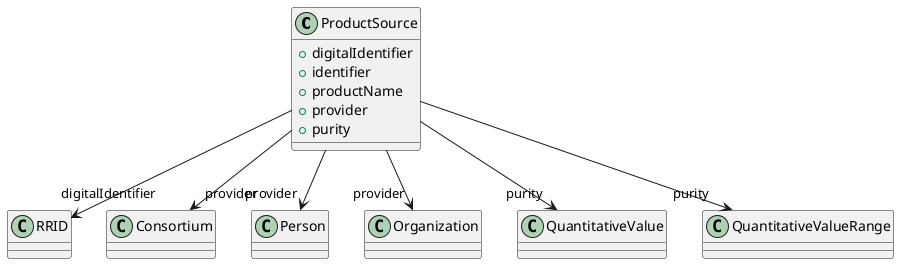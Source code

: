 @startuml
class ProductSource {
+digitalIdentifier
+identifier
+productName
+provider
+purity

}
ProductSource -d-> "digitalIdentifier" RRID
ProductSource -d-> "provider" Consortium
ProductSource -d-> "provider" Person
ProductSource -d-> "provider" Organization
ProductSource -d-> "purity" QuantitativeValue
ProductSource -d-> "purity" QuantitativeValueRange

@enduml